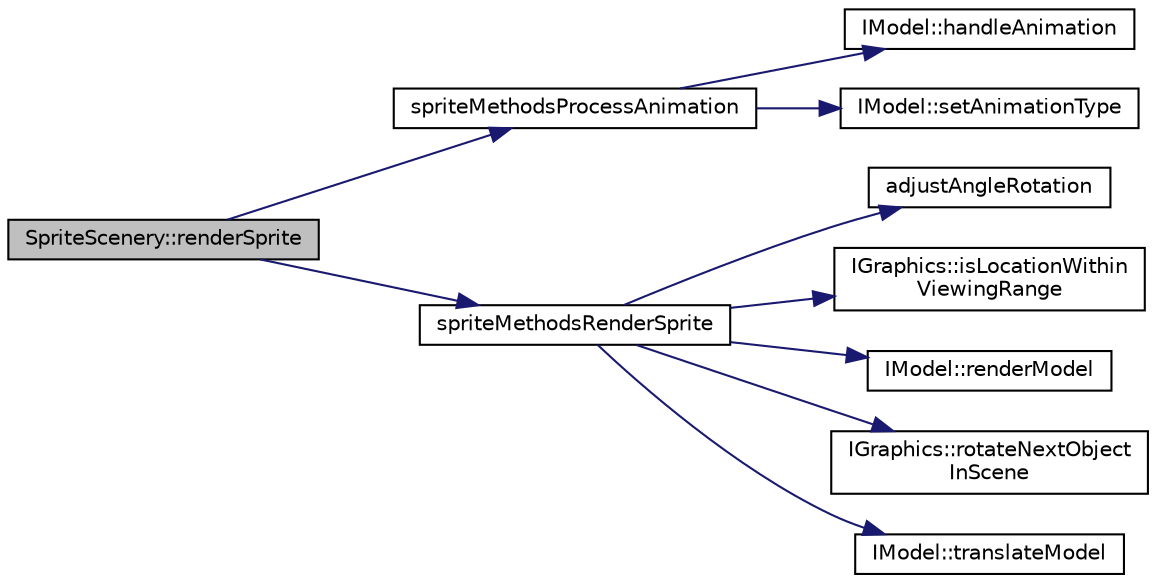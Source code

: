 digraph "SpriteScenery::renderSprite"
{
 // LATEX_PDF_SIZE
  edge [fontname="Helvetica",fontsize="10",labelfontname="Helvetica",labelfontsize="10"];
  node [fontname="Helvetica",fontsize="10",shape=record];
  rankdir="LR";
  Node1 [label="SpriteScenery::renderSprite",height=0.2,width=0.4,color="black", fillcolor="grey75", style="filled", fontcolor="black",tooltip=" "];
  Node1 -> Node2 [color="midnightblue",fontsize="10",style="solid"];
  Node2 [label="spriteMethodsProcessAnimation",height=0.2,width=0.4,color="black", fillcolor="white", style="filled",URL="$_sprite_methods_8cpp.html#a115e89f458f763005e03f2042976b4b9",tooltip=" "];
  Node2 -> Node3 [color="midnightblue",fontsize="10",style="solid"];
  Node3 [label="IModel::handleAnimation",height=0.2,width=0.4,color="black", fillcolor="white", style="filled",URL="$class_i_model.html#ab987f81128faba7427d2eb087ce790d1",tooltip=" "];
  Node2 -> Node4 [color="midnightblue",fontsize="10",style="solid"];
  Node4 [label="IModel::setAnimationType",height=0.2,width=0.4,color="black", fillcolor="white", style="filled",URL="$class_i_model.html#af95a96f345d05c3283940872e6a3fc74",tooltip=" "];
  Node1 -> Node5 [color="midnightblue",fontsize="10",style="solid"];
  Node5 [label="spriteMethodsRenderSprite",height=0.2,width=0.4,color="black", fillcolor="white", style="filled",URL="$_sprite_methods_8cpp.html#a35ce33b222b696259af008c64d0d1ebe",tooltip=" "];
  Node5 -> Node6 [color="midnightblue",fontsize="10",style="solid"];
  Node6 [label="adjustAngleRotation",height=0.2,width=0.4,color="black", fillcolor="white", style="filled",URL="$angles_8cpp.html#a7f7e2685ab71efefb9d176543e4fa599",tooltip="Routine for adjusting a sprite rotation to reflect it's target rotation over a period of time ...."];
  Node5 -> Node7 [color="midnightblue",fontsize="10",style="solid"];
  Node7 [label="IGraphics::isLocationWithin\lViewingRange",height=0.2,width=0.4,color="black", fillcolor="white", style="filled",URL="$class_i_graphics.html#ad2595b6c33fb3b6f5f792a6d5f9b9ef9",tooltip=" "];
  Node5 -> Node8 [color="midnightblue",fontsize="10",style="solid"];
  Node8 [label="IModel::renderModel",height=0.2,width=0.4,color="black", fillcolor="white", style="filled",URL="$class_i_model.html#a95736b5188fe7e8eb5de22420e76b8a2",tooltip=" "];
  Node5 -> Node9 [color="midnightblue",fontsize="10",style="solid"];
  Node9 [label="IGraphics::rotateNextObject\lInScene",height=0.2,width=0.4,color="black", fillcolor="white", style="filled",URL="$class_i_graphics.html#abf2eedb8adf18344b39db9aaac5ddc6d",tooltip=" "];
  Node5 -> Node10 [color="midnightblue",fontsize="10",style="solid"];
  Node10 [label="IModel::translateModel",height=0.2,width=0.4,color="black", fillcolor="white", style="filled",URL="$class_i_model.html#a74b0a19c9700370e4f856ec7a4e0a8d4",tooltip=" "];
}
